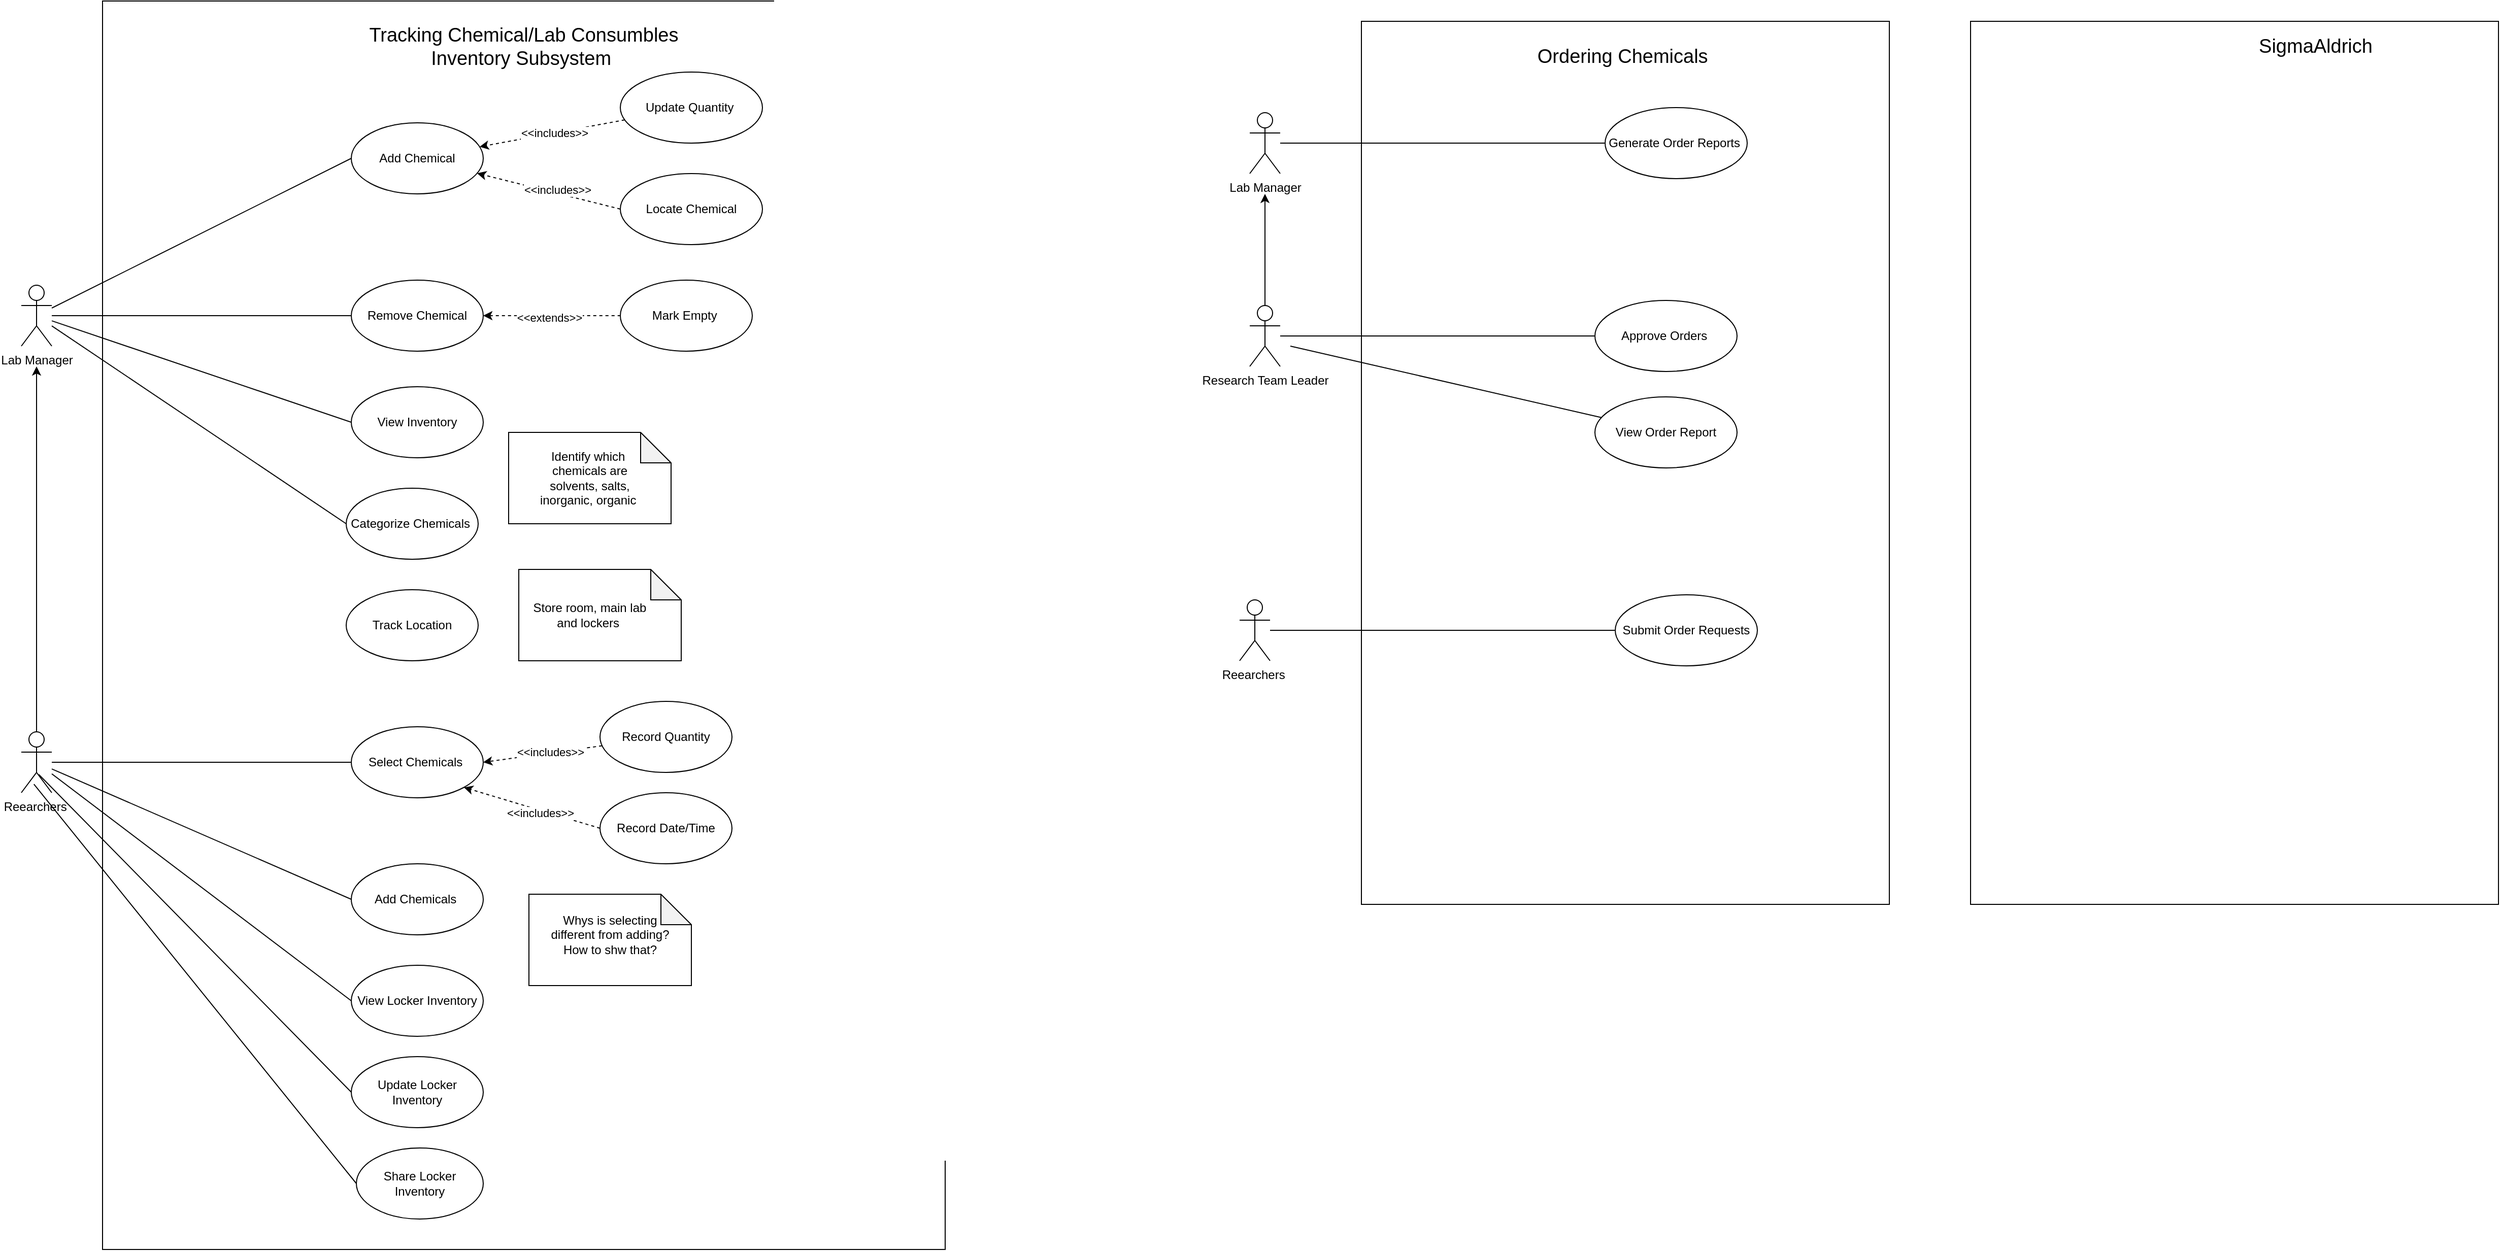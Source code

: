 <mxfile version="26.1.0">
  <diagram name="Page-1" id="2YBvvXClWsGukQMizWep">
    <mxGraphModel dx="1016" dy="623" grid="1" gridSize="10" guides="1" tooltips="1" connect="1" arrows="1" fold="1" page="1" pageScale="1" pageWidth="850" pageHeight="1100" math="0" shadow="0">
      <root>
        <mxCell id="0" />
        <mxCell id="1" parent="0" />
        <mxCell id="02z2UqMDENTXHO_L2J_l-3" value="" style="rounded=0;whiteSpace=wrap;html=1;" parent="1" vertex="1">
          <mxGeometry x="200" y="10" width="830" height="1230" as="geometry" />
        </mxCell>
        <mxCell id="02z2UqMDENTXHO_L2J_l-143" style="rounded=0;orthogonalLoop=1;jettySize=auto;html=1;endArrow=none;startFill=0;entryX=0;entryY=0.5;entryDx=0;entryDy=0;" parent="1" source="02z2UqMDENTXHO_L2J_l-1" target="02z2UqMDENTXHO_L2J_l-20" edge="1">
          <mxGeometry relative="1" as="geometry" />
        </mxCell>
        <mxCell id="02z2UqMDENTXHO_L2J_l-144" style="edgeStyle=orthogonalEdgeStyle;rounded=0;orthogonalLoop=1;jettySize=auto;html=1;endArrow=none;startFill=0;" parent="1" source="02z2UqMDENTXHO_L2J_l-1" target="02z2UqMDENTXHO_L2J_l-139" edge="1">
          <mxGeometry relative="1" as="geometry" />
        </mxCell>
        <mxCell id="02z2UqMDENTXHO_L2J_l-146" style="rounded=0;orthogonalLoop=1;jettySize=auto;html=1;endArrow=none;startFill=0;entryX=0;entryY=0.5;entryDx=0;entryDy=0;" parent="1" source="02z2UqMDENTXHO_L2J_l-1" target="02z2UqMDENTXHO_L2J_l-140" edge="1">
          <mxGeometry relative="1" as="geometry" />
        </mxCell>
        <mxCell id="02z2UqMDENTXHO_L2J_l-153" style="rounded=0;orthogonalLoop=1;jettySize=auto;html=1;endArrow=none;startFill=0;entryX=0;entryY=0.5;entryDx=0;entryDy=0;" parent="1" source="02z2UqMDENTXHO_L2J_l-1" target="02z2UqMDENTXHO_L2J_l-147" edge="1">
          <mxGeometry relative="1" as="geometry" />
        </mxCell>
        <mxCell id="02z2UqMDENTXHO_L2J_l-1" value="Lab Manager" style="shape=umlActor;verticalLabelPosition=bottom;verticalAlign=top;html=1;" parent="1" vertex="1">
          <mxGeometry x="120" y="290" width="30" height="60" as="geometry" />
        </mxCell>
        <mxCell id="02z2UqMDENTXHO_L2J_l-157" style="edgeStyle=orthogonalEdgeStyle;rounded=0;orthogonalLoop=1;jettySize=auto;html=1;" parent="1" source="02z2UqMDENTXHO_L2J_l-2" edge="1">
          <mxGeometry relative="1" as="geometry">
            <mxPoint x="135" y="370" as="targetPoint" />
          </mxGeometry>
        </mxCell>
        <mxCell id="02z2UqMDENTXHO_L2J_l-163" style="edgeStyle=orthogonalEdgeStyle;rounded=0;orthogonalLoop=1;jettySize=auto;html=1;endArrow=none;startFill=0;" parent="1" source="02z2UqMDENTXHO_L2J_l-2" target="02z2UqMDENTXHO_L2J_l-158" edge="1">
          <mxGeometry relative="1" as="geometry" />
        </mxCell>
        <mxCell id="02z2UqMDENTXHO_L2J_l-164" style="rounded=0;orthogonalLoop=1;jettySize=auto;html=1;endArrow=none;startFill=0;entryX=0;entryY=0.5;entryDx=0;entryDy=0;" parent="1" source="02z2UqMDENTXHO_L2J_l-2" target="02z2UqMDENTXHO_L2J_l-159" edge="1">
          <mxGeometry relative="1" as="geometry" />
        </mxCell>
        <mxCell id="02z2UqMDENTXHO_L2J_l-2" value="Reearchers&amp;nbsp;" style="shape=umlActor;verticalLabelPosition=bottom;verticalAlign=top;html=1;" parent="1" vertex="1">
          <mxGeometry x="120" y="730" width="30" height="60" as="geometry" />
        </mxCell>
        <mxCell id="02z2UqMDENTXHO_L2J_l-9" value="Tracking Chemical/Lab Consumbles Inventory&amp;nbsp;Subsystem&amp;nbsp;" style="text;html=1;align=center;verticalAlign=middle;whiteSpace=wrap;rounded=0;fontSize=19;" parent="1" vertex="1">
          <mxGeometry x="395" y="30" width="440" height="50" as="geometry" />
        </mxCell>
        <mxCell id="02z2UqMDENTXHO_L2J_l-10" value="Lab Manager" style="shape=umlActor;verticalLabelPosition=bottom;verticalAlign=top;html=1;" parent="1" vertex="1">
          <mxGeometry x="1720" y="355" width="30" height="60" as="geometry" />
        </mxCell>
        <mxCell id="02z2UqMDENTXHO_L2J_l-13" value="Research Team Leader" style="shape=umlActor;verticalLabelPosition=bottom;verticalAlign=top;html=1;outlineConnect=0;" parent="1" vertex="1">
          <mxGeometry x="1330" y="310" width="30" height="60" as="geometry" />
        </mxCell>
        <mxCell id="02z2UqMDENTXHO_L2J_l-17" value="" style="rounded=0;whiteSpace=wrap;html=1;" parent="1" vertex="1">
          <mxGeometry x="1440" y="30" width="520" height="870" as="geometry" />
        </mxCell>
        <mxCell id="02z2UqMDENTXHO_L2J_l-19" value="Ordering Chemicals&amp;nbsp;" style="text;html=1;align=center;verticalAlign=middle;whiteSpace=wrap;rounded=0;fontSize=19;" parent="1" vertex="1">
          <mxGeometry x="1580" y="50" width="240" height="30" as="geometry" />
        </mxCell>
        <mxCell id="02z2UqMDENTXHO_L2J_l-20" value="Add Chemical" style="ellipse;whiteSpace=wrap;html=1;" parent="1" vertex="1">
          <mxGeometry x="445" y="130" width="130" height="70" as="geometry" />
        </mxCell>
        <mxCell id="02z2UqMDENTXHO_L2J_l-136" style="rounded=0;orthogonalLoop=1;jettySize=auto;html=1;dashed=1;" parent="1" source="02z2UqMDENTXHO_L2J_l-131" target="02z2UqMDENTXHO_L2J_l-20" edge="1">
          <mxGeometry relative="1" as="geometry" />
        </mxCell>
        <mxCell id="02z2UqMDENTXHO_L2J_l-141" value="&amp;lt;&amp;lt;includes&amp;gt;&amp;gt;" style="edgeLabel;html=1;align=center;verticalAlign=middle;resizable=0;points=[];" parent="02z2UqMDENTXHO_L2J_l-136" vertex="1" connectable="0">
          <mxGeometry x="0.182" relative="1" as="geometry">
            <mxPoint x="15" y="-3" as="offset" />
          </mxGeometry>
        </mxCell>
        <mxCell id="02z2UqMDENTXHO_L2J_l-131" value="Update Quantity&amp;nbsp;" style="ellipse;whiteSpace=wrap;html=1;" parent="1" vertex="1">
          <mxGeometry x="710" y="80" width="140" height="70" as="geometry" />
        </mxCell>
        <mxCell id="02z2UqMDENTXHO_L2J_l-132" value="Locate Chemical" style="ellipse;whiteSpace=wrap;html=1;" parent="1" vertex="1">
          <mxGeometry x="710" y="180" width="140" height="70" as="geometry" />
        </mxCell>
        <mxCell id="02z2UqMDENTXHO_L2J_l-137" style="rounded=0;orthogonalLoop=1;jettySize=auto;html=1;dashed=1;exitX=0;exitY=0.5;exitDx=0;exitDy=0;" parent="1" source="02z2UqMDENTXHO_L2J_l-132" target="02z2UqMDENTXHO_L2J_l-20" edge="1">
          <mxGeometry relative="1" as="geometry">
            <mxPoint x="700" y="215" as="sourcePoint" />
            <mxPoint x="510" y="244" as="targetPoint" />
          </mxGeometry>
        </mxCell>
        <mxCell id="02z2UqMDENTXHO_L2J_l-142" value="&amp;lt;&amp;lt;includes&amp;gt;&amp;gt;" style="edgeLabel;html=1;align=center;verticalAlign=middle;resizable=0;points=[];" parent="02z2UqMDENTXHO_L2J_l-137" vertex="1" connectable="0">
          <mxGeometry x="0.2" relative="1" as="geometry">
            <mxPoint x="22" y="2" as="offset" />
          </mxGeometry>
        </mxCell>
        <mxCell id="02z2UqMDENTXHO_L2J_l-155" value="" style="edgeStyle=orthogonalEdgeStyle;rounded=0;orthogonalLoop=1;jettySize=auto;html=1;endArrow=none;startFill=1;startArrow=classic;dashed=1;" parent="1" source="02z2UqMDENTXHO_L2J_l-139" target="02z2UqMDENTXHO_L2J_l-154" edge="1">
          <mxGeometry relative="1" as="geometry" />
        </mxCell>
        <mxCell id="02z2UqMDENTXHO_L2J_l-156" value="&amp;lt;&amp;lt;extends&amp;gt;&amp;gt;" style="edgeLabel;html=1;align=center;verticalAlign=middle;resizable=0;points=[];" parent="02z2UqMDENTXHO_L2J_l-155" vertex="1" connectable="0">
          <mxGeometry x="-0.035" y="-2" relative="1" as="geometry">
            <mxPoint as="offset" />
          </mxGeometry>
        </mxCell>
        <mxCell id="02z2UqMDENTXHO_L2J_l-139" value="Remove Chemical" style="ellipse;whiteSpace=wrap;html=1;" parent="1" vertex="1">
          <mxGeometry x="445" y="285" width="130" height="70" as="geometry" />
        </mxCell>
        <mxCell id="02z2UqMDENTXHO_L2J_l-140" value="View Inventory" style="ellipse;whiteSpace=wrap;html=1;" parent="1" vertex="1">
          <mxGeometry x="445" y="390" width="130" height="70" as="geometry" />
        </mxCell>
        <mxCell id="02z2UqMDENTXHO_L2J_l-147" value="Categorize Chemicals&amp;nbsp;" style="ellipse;whiteSpace=wrap;html=1;" parent="1" vertex="1">
          <mxGeometry x="440" y="490" width="130" height="70" as="geometry" />
        </mxCell>
        <mxCell id="02z2UqMDENTXHO_L2J_l-148" value="" style="shape=note;whiteSpace=wrap;html=1;backgroundOutline=1;darkOpacity=0.05;" parent="1" vertex="1">
          <mxGeometry x="600" y="435" width="160" height="90" as="geometry" />
        </mxCell>
        <mxCell id="02z2UqMDENTXHO_L2J_l-149" value="Identify which&amp;nbsp; chemicals are solvents, salts, inorganic, organic&amp;nbsp;" style="text;html=1;align=center;verticalAlign=middle;whiteSpace=wrap;rounded=0;" parent="1" vertex="1">
          <mxGeometry x="620" y="440" width="120" height="80" as="geometry" />
        </mxCell>
        <mxCell id="02z2UqMDENTXHO_L2J_l-150" value="Track Location" style="ellipse;whiteSpace=wrap;html=1;" parent="1" vertex="1">
          <mxGeometry x="440" y="590" width="130" height="70" as="geometry" />
        </mxCell>
        <mxCell id="02z2UqMDENTXHO_L2J_l-151" value="" style="shape=note;whiteSpace=wrap;html=1;backgroundOutline=1;darkOpacity=0.05;" parent="1" vertex="1">
          <mxGeometry x="610" y="570" width="160" height="90" as="geometry" />
        </mxCell>
        <mxCell id="02z2UqMDENTXHO_L2J_l-152" value="Store room, main lab and lockers&amp;nbsp;" style="text;html=1;align=center;verticalAlign=middle;whiteSpace=wrap;rounded=0;" parent="1" vertex="1">
          <mxGeometry x="620" y="575" width="120" height="80" as="geometry" />
        </mxCell>
        <mxCell id="02z2UqMDENTXHO_L2J_l-154" value="Mark Empty&amp;nbsp;" style="ellipse;whiteSpace=wrap;html=1;" parent="1" vertex="1">
          <mxGeometry x="710" y="285" width="130" height="70" as="geometry" />
        </mxCell>
        <mxCell id="02z2UqMDENTXHO_L2J_l-158" value="Select Chemicals&amp;nbsp;" style="ellipse;whiteSpace=wrap;html=1;" parent="1" vertex="1">
          <mxGeometry x="445" y="725" width="130" height="70" as="geometry" />
        </mxCell>
        <mxCell id="02z2UqMDENTXHO_L2J_l-159" value="Add Chemicals&amp;nbsp;" style="ellipse;whiteSpace=wrap;html=1;" parent="1" vertex="1">
          <mxGeometry x="445" y="860" width="130" height="70" as="geometry" />
        </mxCell>
        <mxCell id="02z2UqMDENTXHO_L2J_l-167" style="rounded=0;orthogonalLoop=1;jettySize=auto;html=1;entryX=1;entryY=0.5;entryDx=0;entryDy=0;dashed=1;" parent="1" source="02z2UqMDENTXHO_L2J_l-160" target="02z2UqMDENTXHO_L2J_l-158" edge="1">
          <mxGeometry relative="1" as="geometry" />
        </mxCell>
        <mxCell id="02z2UqMDENTXHO_L2J_l-160" value="Record Quantity" style="ellipse;whiteSpace=wrap;html=1;" parent="1" vertex="1">
          <mxGeometry x="690" y="700" width="130" height="70" as="geometry" />
        </mxCell>
        <mxCell id="02z2UqMDENTXHO_L2J_l-161" value="Record Date/Time" style="ellipse;whiteSpace=wrap;html=1;" parent="1" vertex="1">
          <mxGeometry x="690" y="790" width="130" height="70" as="geometry" />
        </mxCell>
        <mxCell id="02z2UqMDENTXHO_L2J_l-165" style="rounded=0;orthogonalLoop=1;jettySize=auto;html=1;entryX=1;entryY=1;entryDx=0;entryDy=0;exitX=0;exitY=0.5;exitDx=0;exitDy=0;dashed=1;" parent="1" source="02z2UqMDENTXHO_L2J_l-161" target="02z2UqMDENTXHO_L2J_l-158" edge="1">
          <mxGeometry relative="1" as="geometry" />
        </mxCell>
        <mxCell id="02z2UqMDENTXHO_L2J_l-166" value="&amp;lt;&amp;lt;includes&amp;gt;&amp;gt;" style="edgeLabel;html=1;align=center;verticalAlign=middle;resizable=0;points=[];" parent="02z2UqMDENTXHO_L2J_l-165" vertex="1" connectable="0">
          <mxGeometry x="0.331" y="3" relative="1" as="geometry">
            <mxPoint x="31" y="9" as="offset" />
          </mxGeometry>
        </mxCell>
        <mxCell id="02z2UqMDENTXHO_L2J_l-168" value="&amp;lt;&amp;lt;includes&amp;gt;&amp;gt;" style="edgeLabel;html=1;align=center;verticalAlign=middle;resizable=0;points=[];" parent="02z2UqMDENTXHO_L2J_l-165" vertex="1" connectable="0">
          <mxGeometry x="0.331" y="3" relative="1" as="geometry">
            <mxPoint x="41" y="-51" as="offset" />
          </mxGeometry>
        </mxCell>
        <mxCell id="02z2UqMDENTXHO_L2J_l-172" style="rounded=0;orthogonalLoop=1;jettySize=auto;html=1;exitX=0;exitY=0.5;exitDx=0;exitDy=0;endArrow=none;startFill=0;" parent="1" source="02z2UqMDENTXHO_L2J_l-169" target="02z2UqMDENTXHO_L2J_l-2" edge="1">
          <mxGeometry relative="1" as="geometry" />
        </mxCell>
        <mxCell id="02z2UqMDENTXHO_L2J_l-169" value="View Locker Inventory" style="ellipse;whiteSpace=wrap;html=1;" parent="1" vertex="1">
          <mxGeometry x="445" y="960" width="130" height="70" as="geometry" />
        </mxCell>
        <mxCell id="02z2UqMDENTXHO_L2J_l-170" value="Update Locker Inventory" style="ellipse;whiteSpace=wrap;html=1;" parent="1" vertex="1">
          <mxGeometry x="445" y="1050" width="130" height="70" as="geometry" />
        </mxCell>
        <mxCell id="02z2UqMDENTXHO_L2J_l-174" style="rounded=0;orthogonalLoop=1;jettySize=auto;html=1;exitX=0;exitY=0.5;exitDx=0;exitDy=0;endArrow=none;startFill=0;entryX=0.413;entryY=0.86;entryDx=0;entryDy=0;entryPerimeter=0;" parent="1" source="02z2UqMDENTXHO_L2J_l-171" target="02z2UqMDENTXHO_L2J_l-2" edge="1">
          <mxGeometry relative="1" as="geometry" />
        </mxCell>
        <mxCell id="02z2UqMDENTXHO_L2J_l-171" value="Share Locker Inventory" style="ellipse;whiteSpace=wrap;html=1;" parent="1" vertex="1">
          <mxGeometry x="450" y="1140" width="125" height="70" as="geometry" />
        </mxCell>
        <mxCell id="02z2UqMDENTXHO_L2J_l-173" style="rounded=0;orthogonalLoop=1;jettySize=auto;html=1;entryX=0.573;entryY=0.7;entryDx=0;entryDy=0;entryPerimeter=0;endArrow=none;startFill=0;exitX=0;exitY=0.5;exitDx=0;exitDy=0;" parent="1" source="02z2UqMDENTXHO_L2J_l-170" target="02z2UqMDENTXHO_L2J_l-2" edge="1">
          <mxGeometry relative="1" as="geometry" />
        </mxCell>
        <mxCell id="02z2UqMDENTXHO_L2J_l-175" value="" style="shape=note;whiteSpace=wrap;html=1;backgroundOutline=1;darkOpacity=0.05;" parent="1" vertex="1">
          <mxGeometry x="620" y="890" width="160" height="90" as="geometry" />
        </mxCell>
        <mxCell id="02z2UqMDENTXHO_L2J_l-176" value="Whys is selecting different from adding? How to shw that?" style="text;html=1;align=center;verticalAlign=middle;whiteSpace=wrap;rounded=0;" parent="1" vertex="1">
          <mxGeometry x="640" y="890" width="120" height="80" as="geometry" />
        </mxCell>
        <mxCell id="02z2UqMDENTXHO_L2J_l-189" style="edgeStyle=orthogonalEdgeStyle;rounded=0;orthogonalLoop=1;jettySize=auto;html=1;endArrow=none;startFill=0;" parent="1" source="02z2UqMDENTXHO_L2J_l-178" target="02z2UqMDENTXHO_L2J_l-186" edge="1">
          <mxGeometry relative="1" as="geometry" />
        </mxCell>
        <mxCell id="02z2UqMDENTXHO_L2J_l-178" value="Lab Manager" style="shape=umlActor;verticalLabelPosition=bottom;verticalAlign=top;html=1;" parent="1" vertex="1">
          <mxGeometry x="1330" y="120" width="30" height="60" as="geometry" />
        </mxCell>
        <mxCell id="02z2UqMDENTXHO_L2J_l-179" value="Approve Orders&amp;nbsp;" style="ellipse;whiteSpace=wrap;html=1;" parent="1" vertex="1">
          <mxGeometry x="1670" y="305" width="140" height="70" as="geometry" />
        </mxCell>
        <mxCell id="02z2UqMDENTXHO_L2J_l-182" style="rounded=0;orthogonalLoop=1;jettySize=auto;html=1;endArrow=none;startFill=0;" parent="1" source="02z2UqMDENTXHO_L2J_l-180" edge="1">
          <mxGeometry relative="1" as="geometry">
            <mxPoint x="1370" y="350" as="targetPoint" />
          </mxGeometry>
        </mxCell>
        <mxCell id="02z2UqMDENTXHO_L2J_l-180" value="View Order Report" style="ellipse;whiteSpace=wrap;html=1;" parent="1" vertex="1">
          <mxGeometry x="1670" y="400" width="140" height="70" as="geometry" />
        </mxCell>
        <mxCell id="02z2UqMDENTXHO_L2J_l-181" style="edgeStyle=orthogonalEdgeStyle;rounded=0;orthogonalLoop=1;jettySize=auto;html=1;entryX=0;entryY=0.5;entryDx=0;entryDy=0;endArrow=none;startFill=0;" parent="1" source="02z2UqMDENTXHO_L2J_l-13" target="02z2UqMDENTXHO_L2J_l-179" edge="1">
          <mxGeometry relative="1" as="geometry" />
        </mxCell>
        <mxCell id="02z2UqMDENTXHO_L2J_l-183" value="" style="rounded=0;whiteSpace=wrap;html=1;" parent="1" vertex="1">
          <mxGeometry x="2040" y="30" width="520" height="870" as="geometry" />
        </mxCell>
        <mxCell id="02z2UqMDENTXHO_L2J_l-184" value="SigmaAldrich" style="text;html=1;align=center;verticalAlign=middle;whiteSpace=wrap;rounded=0;fontSize=19;" parent="1" vertex="1">
          <mxGeometry x="2260" y="40" width="240" height="30" as="geometry" />
        </mxCell>
        <mxCell id="02z2UqMDENTXHO_L2J_l-186" value="Generate Order Reports&amp;nbsp;" style="ellipse;whiteSpace=wrap;html=1;" parent="1" vertex="1">
          <mxGeometry x="1680" y="115" width="140" height="70" as="geometry" />
        </mxCell>
        <mxCell id="02z2UqMDENTXHO_L2J_l-188" style="edgeStyle=orthogonalEdgeStyle;rounded=0;orthogonalLoop=1;jettySize=auto;html=1;entryX=0.5;entryY=1.333;entryDx=0;entryDy=0;entryPerimeter=0;" parent="1" source="02z2UqMDENTXHO_L2J_l-13" target="02z2UqMDENTXHO_L2J_l-178" edge="1">
          <mxGeometry relative="1" as="geometry" />
        </mxCell>
        <mxCell id="02z2UqMDENTXHO_L2J_l-193" style="edgeStyle=orthogonalEdgeStyle;rounded=0;orthogonalLoop=1;jettySize=auto;html=1;endArrow=none;startFill=0;" parent="1" source="02z2UqMDENTXHO_L2J_l-190" target="02z2UqMDENTXHO_L2J_l-191" edge="1">
          <mxGeometry relative="1" as="geometry" />
        </mxCell>
        <mxCell id="02z2UqMDENTXHO_L2J_l-190" value="Reearchers&amp;nbsp;" style="shape=umlActor;verticalLabelPosition=bottom;verticalAlign=top;html=1;" parent="1" vertex="1">
          <mxGeometry x="1320" y="600" width="30" height="60" as="geometry" />
        </mxCell>
        <mxCell id="02z2UqMDENTXHO_L2J_l-191" value="Submit Order Requests" style="ellipse;whiteSpace=wrap;html=1;" parent="1" vertex="1">
          <mxGeometry x="1690" y="595" width="140" height="70" as="geometry" />
        </mxCell>
      </root>
    </mxGraphModel>
  </diagram>
</mxfile>
